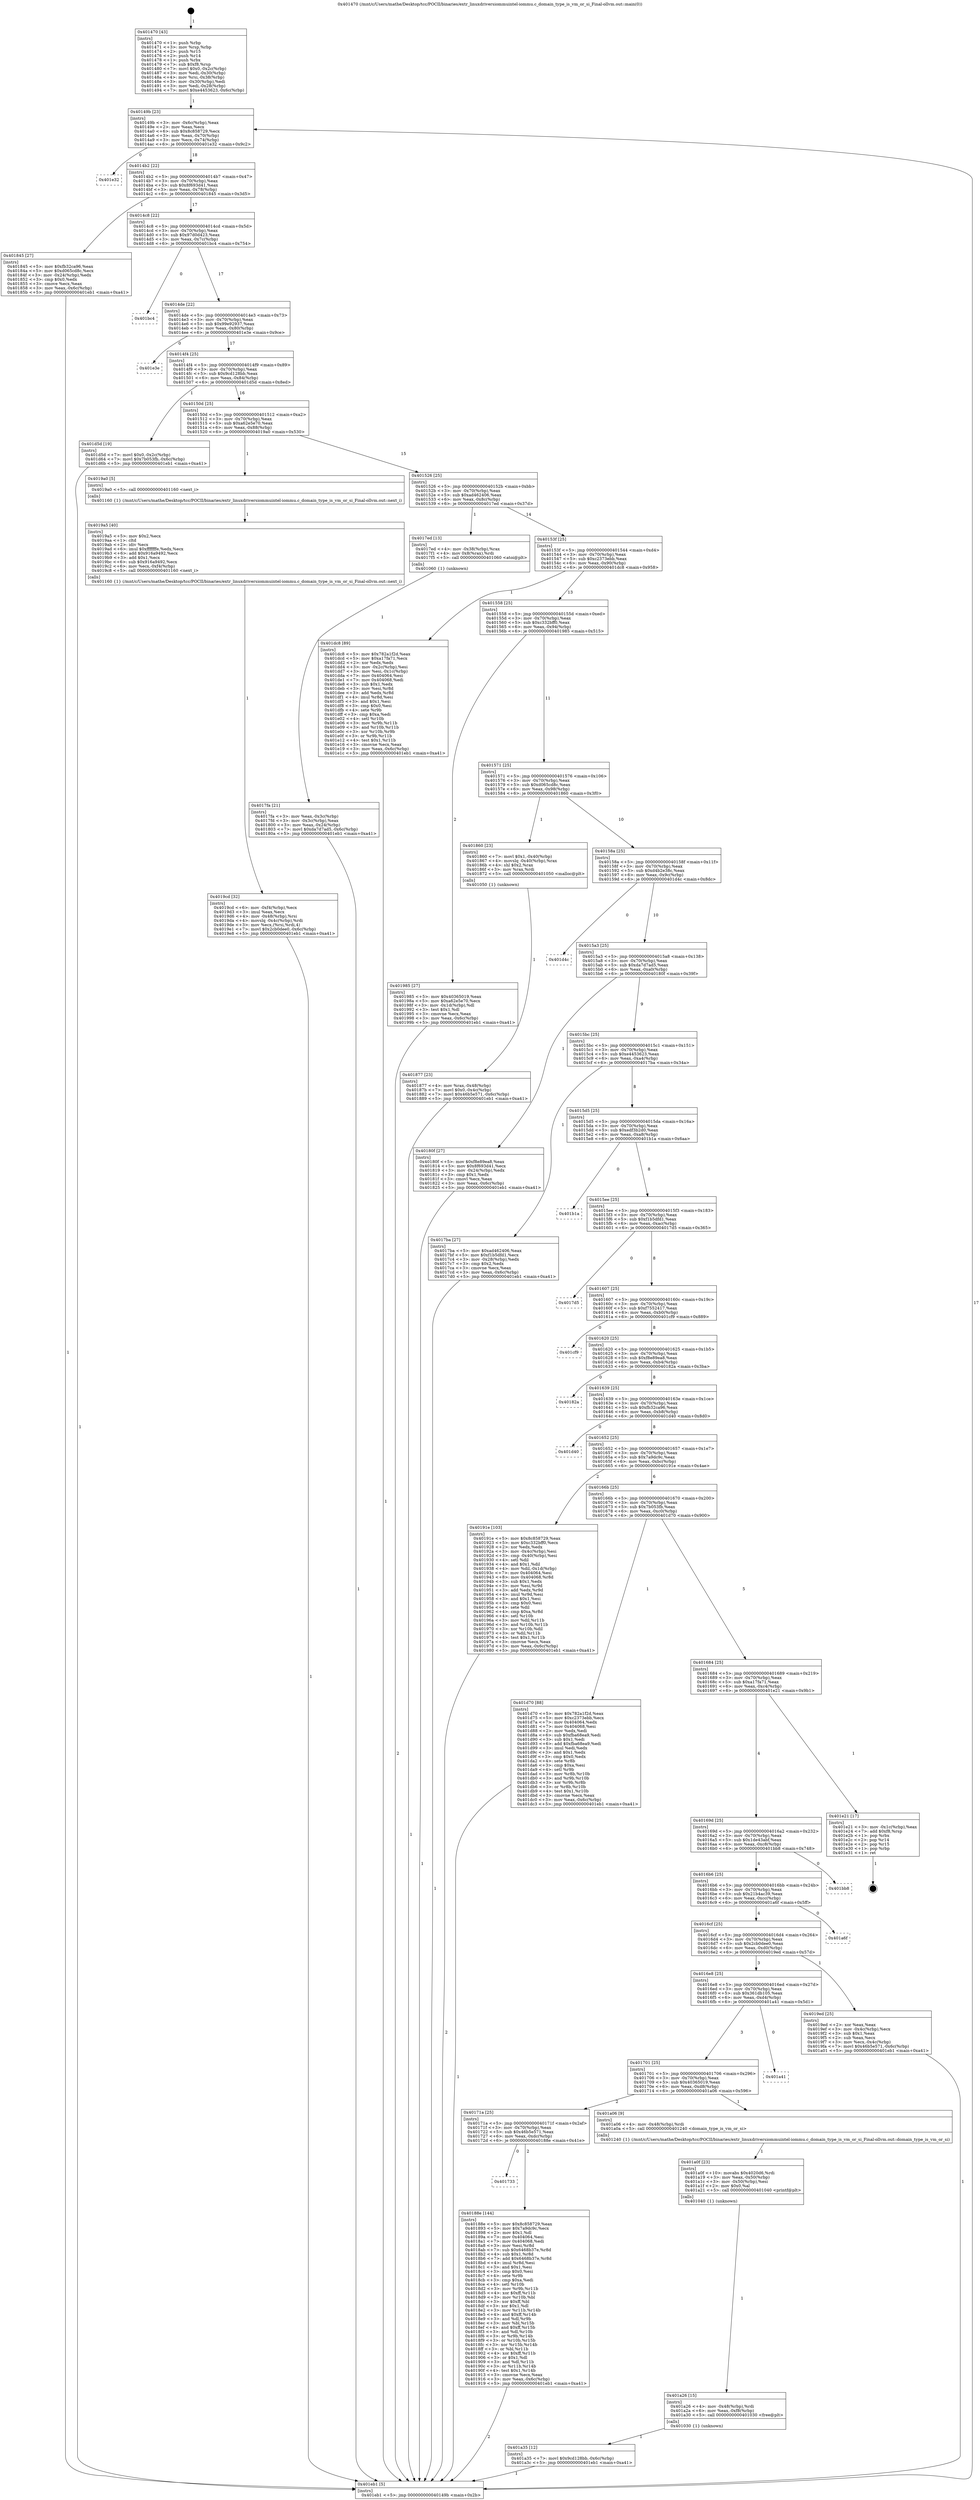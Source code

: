 digraph "0x401470" {
  label = "0x401470 (/mnt/c/Users/mathe/Desktop/tcc/POCII/binaries/extr_linuxdriversiommuintel-iommu.c_domain_type_is_vm_or_si_Final-ollvm.out::main(0))"
  labelloc = "t"
  node[shape=record]

  Entry [label="",width=0.3,height=0.3,shape=circle,fillcolor=black,style=filled]
  "0x40149b" [label="{
     0x40149b [23]\l
     | [instrs]\l
     &nbsp;&nbsp;0x40149b \<+3\>: mov -0x6c(%rbp),%eax\l
     &nbsp;&nbsp;0x40149e \<+2\>: mov %eax,%ecx\l
     &nbsp;&nbsp;0x4014a0 \<+6\>: sub $0x8c858729,%ecx\l
     &nbsp;&nbsp;0x4014a6 \<+3\>: mov %eax,-0x70(%rbp)\l
     &nbsp;&nbsp;0x4014a9 \<+3\>: mov %ecx,-0x74(%rbp)\l
     &nbsp;&nbsp;0x4014ac \<+6\>: je 0000000000401e32 \<main+0x9c2\>\l
  }"]
  "0x401e32" [label="{
     0x401e32\l
  }", style=dashed]
  "0x4014b2" [label="{
     0x4014b2 [22]\l
     | [instrs]\l
     &nbsp;&nbsp;0x4014b2 \<+5\>: jmp 00000000004014b7 \<main+0x47\>\l
     &nbsp;&nbsp;0x4014b7 \<+3\>: mov -0x70(%rbp),%eax\l
     &nbsp;&nbsp;0x4014ba \<+5\>: sub $0x8f693d41,%eax\l
     &nbsp;&nbsp;0x4014bf \<+3\>: mov %eax,-0x78(%rbp)\l
     &nbsp;&nbsp;0x4014c2 \<+6\>: je 0000000000401845 \<main+0x3d5\>\l
  }"]
  Exit [label="",width=0.3,height=0.3,shape=circle,fillcolor=black,style=filled,peripheries=2]
  "0x401845" [label="{
     0x401845 [27]\l
     | [instrs]\l
     &nbsp;&nbsp;0x401845 \<+5\>: mov $0xfb32ca96,%eax\l
     &nbsp;&nbsp;0x40184a \<+5\>: mov $0xd065cd8c,%ecx\l
     &nbsp;&nbsp;0x40184f \<+3\>: mov -0x24(%rbp),%edx\l
     &nbsp;&nbsp;0x401852 \<+3\>: cmp $0x0,%edx\l
     &nbsp;&nbsp;0x401855 \<+3\>: cmove %ecx,%eax\l
     &nbsp;&nbsp;0x401858 \<+3\>: mov %eax,-0x6c(%rbp)\l
     &nbsp;&nbsp;0x40185b \<+5\>: jmp 0000000000401eb1 \<main+0xa41\>\l
  }"]
  "0x4014c8" [label="{
     0x4014c8 [22]\l
     | [instrs]\l
     &nbsp;&nbsp;0x4014c8 \<+5\>: jmp 00000000004014cd \<main+0x5d\>\l
     &nbsp;&nbsp;0x4014cd \<+3\>: mov -0x70(%rbp),%eax\l
     &nbsp;&nbsp;0x4014d0 \<+5\>: sub $0x97d0d423,%eax\l
     &nbsp;&nbsp;0x4014d5 \<+3\>: mov %eax,-0x7c(%rbp)\l
     &nbsp;&nbsp;0x4014d8 \<+6\>: je 0000000000401bc4 \<main+0x754\>\l
  }"]
  "0x401a35" [label="{
     0x401a35 [12]\l
     | [instrs]\l
     &nbsp;&nbsp;0x401a35 \<+7\>: movl $0x9cd128bb,-0x6c(%rbp)\l
     &nbsp;&nbsp;0x401a3c \<+5\>: jmp 0000000000401eb1 \<main+0xa41\>\l
  }"]
  "0x401bc4" [label="{
     0x401bc4\l
  }", style=dashed]
  "0x4014de" [label="{
     0x4014de [22]\l
     | [instrs]\l
     &nbsp;&nbsp;0x4014de \<+5\>: jmp 00000000004014e3 \<main+0x73\>\l
     &nbsp;&nbsp;0x4014e3 \<+3\>: mov -0x70(%rbp),%eax\l
     &nbsp;&nbsp;0x4014e6 \<+5\>: sub $0x99e92937,%eax\l
     &nbsp;&nbsp;0x4014eb \<+3\>: mov %eax,-0x80(%rbp)\l
     &nbsp;&nbsp;0x4014ee \<+6\>: je 0000000000401e3e \<main+0x9ce\>\l
  }"]
  "0x401a26" [label="{
     0x401a26 [15]\l
     | [instrs]\l
     &nbsp;&nbsp;0x401a26 \<+4\>: mov -0x48(%rbp),%rdi\l
     &nbsp;&nbsp;0x401a2a \<+6\>: mov %eax,-0xf8(%rbp)\l
     &nbsp;&nbsp;0x401a30 \<+5\>: call 0000000000401030 \<free@plt\>\l
     | [calls]\l
     &nbsp;&nbsp;0x401030 \{1\} (unknown)\l
  }"]
  "0x401e3e" [label="{
     0x401e3e\l
  }", style=dashed]
  "0x4014f4" [label="{
     0x4014f4 [25]\l
     | [instrs]\l
     &nbsp;&nbsp;0x4014f4 \<+5\>: jmp 00000000004014f9 \<main+0x89\>\l
     &nbsp;&nbsp;0x4014f9 \<+3\>: mov -0x70(%rbp),%eax\l
     &nbsp;&nbsp;0x4014fc \<+5\>: sub $0x9cd128bb,%eax\l
     &nbsp;&nbsp;0x401501 \<+6\>: mov %eax,-0x84(%rbp)\l
     &nbsp;&nbsp;0x401507 \<+6\>: je 0000000000401d5d \<main+0x8ed\>\l
  }"]
  "0x401a0f" [label="{
     0x401a0f [23]\l
     | [instrs]\l
     &nbsp;&nbsp;0x401a0f \<+10\>: movabs $0x4020d6,%rdi\l
     &nbsp;&nbsp;0x401a19 \<+3\>: mov %eax,-0x50(%rbp)\l
     &nbsp;&nbsp;0x401a1c \<+3\>: mov -0x50(%rbp),%esi\l
     &nbsp;&nbsp;0x401a1f \<+2\>: mov $0x0,%al\l
     &nbsp;&nbsp;0x401a21 \<+5\>: call 0000000000401040 \<printf@plt\>\l
     | [calls]\l
     &nbsp;&nbsp;0x401040 \{1\} (unknown)\l
  }"]
  "0x401d5d" [label="{
     0x401d5d [19]\l
     | [instrs]\l
     &nbsp;&nbsp;0x401d5d \<+7\>: movl $0x0,-0x2c(%rbp)\l
     &nbsp;&nbsp;0x401d64 \<+7\>: movl $0x7b053fb,-0x6c(%rbp)\l
     &nbsp;&nbsp;0x401d6b \<+5\>: jmp 0000000000401eb1 \<main+0xa41\>\l
  }"]
  "0x40150d" [label="{
     0x40150d [25]\l
     | [instrs]\l
     &nbsp;&nbsp;0x40150d \<+5\>: jmp 0000000000401512 \<main+0xa2\>\l
     &nbsp;&nbsp;0x401512 \<+3\>: mov -0x70(%rbp),%eax\l
     &nbsp;&nbsp;0x401515 \<+5\>: sub $0xa62e5e70,%eax\l
     &nbsp;&nbsp;0x40151a \<+6\>: mov %eax,-0x88(%rbp)\l
     &nbsp;&nbsp;0x401520 \<+6\>: je 00000000004019a0 \<main+0x530\>\l
  }"]
  "0x4019cd" [label="{
     0x4019cd [32]\l
     | [instrs]\l
     &nbsp;&nbsp;0x4019cd \<+6\>: mov -0xf4(%rbp),%ecx\l
     &nbsp;&nbsp;0x4019d3 \<+3\>: imul %eax,%ecx\l
     &nbsp;&nbsp;0x4019d6 \<+4\>: mov -0x48(%rbp),%rsi\l
     &nbsp;&nbsp;0x4019da \<+4\>: movslq -0x4c(%rbp),%rdi\l
     &nbsp;&nbsp;0x4019de \<+3\>: mov %ecx,(%rsi,%rdi,4)\l
     &nbsp;&nbsp;0x4019e1 \<+7\>: movl $0x2cb0dee0,-0x6c(%rbp)\l
     &nbsp;&nbsp;0x4019e8 \<+5\>: jmp 0000000000401eb1 \<main+0xa41\>\l
  }"]
  "0x4019a0" [label="{
     0x4019a0 [5]\l
     | [instrs]\l
     &nbsp;&nbsp;0x4019a0 \<+5\>: call 0000000000401160 \<next_i\>\l
     | [calls]\l
     &nbsp;&nbsp;0x401160 \{1\} (/mnt/c/Users/mathe/Desktop/tcc/POCII/binaries/extr_linuxdriversiommuintel-iommu.c_domain_type_is_vm_or_si_Final-ollvm.out::next_i)\l
  }"]
  "0x401526" [label="{
     0x401526 [25]\l
     | [instrs]\l
     &nbsp;&nbsp;0x401526 \<+5\>: jmp 000000000040152b \<main+0xbb\>\l
     &nbsp;&nbsp;0x40152b \<+3\>: mov -0x70(%rbp),%eax\l
     &nbsp;&nbsp;0x40152e \<+5\>: sub $0xad462406,%eax\l
     &nbsp;&nbsp;0x401533 \<+6\>: mov %eax,-0x8c(%rbp)\l
     &nbsp;&nbsp;0x401539 \<+6\>: je 00000000004017ed \<main+0x37d\>\l
  }"]
  "0x4019a5" [label="{
     0x4019a5 [40]\l
     | [instrs]\l
     &nbsp;&nbsp;0x4019a5 \<+5\>: mov $0x2,%ecx\l
     &nbsp;&nbsp;0x4019aa \<+1\>: cltd\l
     &nbsp;&nbsp;0x4019ab \<+2\>: idiv %ecx\l
     &nbsp;&nbsp;0x4019ad \<+6\>: imul $0xfffffffe,%edx,%ecx\l
     &nbsp;&nbsp;0x4019b3 \<+6\>: add $0x916a9492,%ecx\l
     &nbsp;&nbsp;0x4019b9 \<+3\>: add $0x1,%ecx\l
     &nbsp;&nbsp;0x4019bc \<+6\>: sub $0x916a9492,%ecx\l
     &nbsp;&nbsp;0x4019c2 \<+6\>: mov %ecx,-0xf4(%rbp)\l
     &nbsp;&nbsp;0x4019c8 \<+5\>: call 0000000000401160 \<next_i\>\l
     | [calls]\l
     &nbsp;&nbsp;0x401160 \{1\} (/mnt/c/Users/mathe/Desktop/tcc/POCII/binaries/extr_linuxdriversiommuintel-iommu.c_domain_type_is_vm_or_si_Final-ollvm.out::next_i)\l
  }"]
  "0x4017ed" [label="{
     0x4017ed [13]\l
     | [instrs]\l
     &nbsp;&nbsp;0x4017ed \<+4\>: mov -0x38(%rbp),%rax\l
     &nbsp;&nbsp;0x4017f1 \<+4\>: mov 0x8(%rax),%rdi\l
     &nbsp;&nbsp;0x4017f5 \<+5\>: call 0000000000401060 \<atoi@plt\>\l
     | [calls]\l
     &nbsp;&nbsp;0x401060 \{1\} (unknown)\l
  }"]
  "0x40153f" [label="{
     0x40153f [25]\l
     | [instrs]\l
     &nbsp;&nbsp;0x40153f \<+5\>: jmp 0000000000401544 \<main+0xd4\>\l
     &nbsp;&nbsp;0x401544 \<+3\>: mov -0x70(%rbp),%eax\l
     &nbsp;&nbsp;0x401547 \<+5\>: sub $0xc2373ebb,%eax\l
     &nbsp;&nbsp;0x40154c \<+6\>: mov %eax,-0x90(%rbp)\l
     &nbsp;&nbsp;0x401552 \<+6\>: je 0000000000401dc8 \<main+0x958\>\l
  }"]
  "0x401733" [label="{
     0x401733\l
  }", style=dashed]
  "0x401dc8" [label="{
     0x401dc8 [89]\l
     | [instrs]\l
     &nbsp;&nbsp;0x401dc8 \<+5\>: mov $0x782a1f2d,%eax\l
     &nbsp;&nbsp;0x401dcd \<+5\>: mov $0xa17fa71,%ecx\l
     &nbsp;&nbsp;0x401dd2 \<+2\>: xor %edx,%edx\l
     &nbsp;&nbsp;0x401dd4 \<+3\>: mov -0x2c(%rbp),%esi\l
     &nbsp;&nbsp;0x401dd7 \<+3\>: mov %esi,-0x1c(%rbp)\l
     &nbsp;&nbsp;0x401dda \<+7\>: mov 0x404064,%esi\l
     &nbsp;&nbsp;0x401de1 \<+7\>: mov 0x404068,%edi\l
     &nbsp;&nbsp;0x401de8 \<+3\>: sub $0x1,%edx\l
     &nbsp;&nbsp;0x401deb \<+3\>: mov %esi,%r8d\l
     &nbsp;&nbsp;0x401dee \<+3\>: add %edx,%r8d\l
     &nbsp;&nbsp;0x401df1 \<+4\>: imul %r8d,%esi\l
     &nbsp;&nbsp;0x401df5 \<+3\>: and $0x1,%esi\l
     &nbsp;&nbsp;0x401df8 \<+3\>: cmp $0x0,%esi\l
     &nbsp;&nbsp;0x401dfb \<+4\>: sete %r9b\l
     &nbsp;&nbsp;0x401dff \<+3\>: cmp $0xa,%edi\l
     &nbsp;&nbsp;0x401e02 \<+4\>: setl %r10b\l
     &nbsp;&nbsp;0x401e06 \<+3\>: mov %r9b,%r11b\l
     &nbsp;&nbsp;0x401e09 \<+3\>: and %r10b,%r11b\l
     &nbsp;&nbsp;0x401e0c \<+3\>: xor %r10b,%r9b\l
     &nbsp;&nbsp;0x401e0f \<+3\>: or %r9b,%r11b\l
     &nbsp;&nbsp;0x401e12 \<+4\>: test $0x1,%r11b\l
     &nbsp;&nbsp;0x401e16 \<+3\>: cmovne %ecx,%eax\l
     &nbsp;&nbsp;0x401e19 \<+3\>: mov %eax,-0x6c(%rbp)\l
     &nbsp;&nbsp;0x401e1c \<+5\>: jmp 0000000000401eb1 \<main+0xa41\>\l
  }"]
  "0x401558" [label="{
     0x401558 [25]\l
     | [instrs]\l
     &nbsp;&nbsp;0x401558 \<+5\>: jmp 000000000040155d \<main+0xed\>\l
     &nbsp;&nbsp;0x40155d \<+3\>: mov -0x70(%rbp),%eax\l
     &nbsp;&nbsp;0x401560 \<+5\>: sub $0xc332bff0,%eax\l
     &nbsp;&nbsp;0x401565 \<+6\>: mov %eax,-0x94(%rbp)\l
     &nbsp;&nbsp;0x40156b \<+6\>: je 0000000000401985 \<main+0x515\>\l
  }"]
  "0x40188e" [label="{
     0x40188e [144]\l
     | [instrs]\l
     &nbsp;&nbsp;0x40188e \<+5\>: mov $0x8c858729,%eax\l
     &nbsp;&nbsp;0x401893 \<+5\>: mov $0x7a9dc9c,%ecx\l
     &nbsp;&nbsp;0x401898 \<+2\>: mov $0x1,%dl\l
     &nbsp;&nbsp;0x40189a \<+7\>: mov 0x404064,%esi\l
     &nbsp;&nbsp;0x4018a1 \<+7\>: mov 0x404068,%edi\l
     &nbsp;&nbsp;0x4018a8 \<+3\>: mov %esi,%r8d\l
     &nbsp;&nbsp;0x4018ab \<+7\>: sub $0x6468b37e,%r8d\l
     &nbsp;&nbsp;0x4018b2 \<+4\>: sub $0x1,%r8d\l
     &nbsp;&nbsp;0x4018b6 \<+7\>: add $0x6468b37e,%r8d\l
     &nbsp;&nbsp;0x4018bd \<+4\>: imul %r8d,%esi\l
     &nbsp;&nbsp;0x4018c1 \<+3\>: and $0x1,%esi\l
     &nbsp;&nbsp;0x4018c4 \<+3\>: cmp $0x0,%esi\l
     &nbsp;&nbsp;0x4018c7 \<+4\>: sete %r9b\l
     &nbsp;&nbsp;0x4018cb \<+3\>: cmp $0xa,%edi\l
     &nbsp;&nbsp;0x4018ce \<+4\>: setl %r10b\l
     &nbsp;&nbsp;0x4018d2 \<+3\>: mov %r9b,%r11b\l
     &nbsp;&nbsp;0x4018d5 \<+4\>: xor $0xff,%r11b\l
     &nbsp;&nbsp;0x4018d9 \<+3\>: mov %r10b,%bl\l
     &nbsp;&nbsp;0x4018dc \<+3\>: xor $0xff,%bl\l
     &nbsp;&nbsp;0x4018df \<+3\>: xor $0x1,%dl\l
     &nbsp;&nbsp;0x4018e2 \<+3\>: mov %r11b,%r14b\l
     &nbsp;&nbsp;0x4018e5 \<+4\>: and $0xff,%r14b\l
     &nbsp;&nbsp;0x4018e9 \<+3\>: and %dl,%r9b\l
     &nbsp;&nbsp;0x4018ec \<+3\>: mov %bl,%r15b\l
     &nbsp;&nbsp;0x4018ef \<+4\>: and $0xff,%r15b\l
     &nbsp;&nbsp;0x4018f3 \<+3\>: and %dl,%r10b\l
     &nbsp;&nbsp;0x4018f6 \<+3\>: or %r9b,%r14b\l
     &nbsp;&nbsp;0x4018f9 \<+3\>: or %r10b,%r15b\l
     &nbsp;&nbsp;0x4018fc \<+3\>: xor %r15b,%r14b\l
     &nbsp;&nbsp;0x4018ff \<+3\>: or %bl,%r11b\l
     &nbsp;&nbsp;0x401902 \<+4\>: xor $0xff,%r11b\l
     &nbsp;&nbsp;0x401906 \<+3\>: or $0x1,%dl\l
     &nbsp;&nbsp;0x401909 \<+3\>: and %dl,%r11b\l
     &nbsp;&nbsp;0x40190c \<+3\>: or %r11b,%r14b\l
     &nbsp;&nbsp;0x40190f \<+4\>: test $0x1,%r14b\l
     &nbsp;&nbsp;0x401913 \<+3\>: cmovne %ecx,%eax\l
     &nbsp;&nbsp;0x401916 \<+3\>: mov %eax,-0x6c(%rbp)\l
     &nbsp;&nbsp;0x401919 \<+5\>: jmp 0000000000401eb1 \<main+0xa41\>\l
  }"]
  "0x401985" [label="{
     0x401985 [27]\l
     | [instrs]\l
     &nbsp;&nbsp;0x401985 \<+5\>: mov $0x40365019,%eax\l
     &nbsp;&nbsp;0x40198a \<+5\>: mov $0xa62e5e70,%ecx\l
     &nbsp;&nbsp;0x40198f \<+3\>: mov -0x1d(%rbp),%dl\l
     &nbsp;&nbsp;0x401992 \<+3\>: test $0x1,%dl\l
     &nbsp;&nbsp;0x401995 \<+3\>: cmovne %ecx,%eax\l
     &nbsp;&nbsp;0x401998 \<+3\>: mov %eax,-0x6c(%rbp)\l
     &nbsp;&nbsp;0x40199b \<+5\>: jmp 0000000000401eb1 \<main+0xa41\>\l
  }"]
  "0x401571" [label="{
     0x401571 [25]\l
     | [instrs]\l
     &nbsp;&nbsp;0x401571 \<+5\>: jmp 0000000000401576 \<main+0x106\>\l
     &nbsp;&nbsp;0x401576 \<+3\>: mov -0x70(%rbp),%eax\l
     &nbsp;&nbsp;0x401579 \<+5\>: sub $0xd065cd8c,%eax\l
     &nbsp;&nbsp;0x40157e \<+6\>: mov %eax,-0x98(%rbp)\l
     &nbsp;&nbsp;0x401584 \<+6\>: je 0000000000401860 \<main+0x3f0\>\l
  }"]
  "0x40171a" [label="{
     0x40171a [25]\l
     | [instrs]\l
     &nbsp;&nbsp;0x40171a \<+5\>: jmp 000000000040171f \<main+0x2af\>\l
     &nbsp;&nbsp;0x40171f \<+3\>: mov -0x70(%rbp),%eax\l
     &nbsp;&nbsp;0x401722 \<+5\>: sub $0x46b5e571,%eax\l
     &nbsp;&nbsp;0x401727 \<+6\>: mov %eax,-0xdc(%rbp)\l
     &nbsp;&nbsp;0x40172d \<+6\>: je 000000000040188e \<main+0x41e\>\l
  }"]
  "0x401860" [label="{
     0x401860 [23]\l
     | [instrs]\l
     &nbsp;&nbsp;0x401860 \<+7\>: movl $0x1,-0x40(%rbp)\l
     &nbsp;&nbsp;0x401867 \<+4\>: movslq -0x40(%rbp),%rax\l
     &nbsp;&nbsp;0x40186b \<+4\>: shl $0x2,%rax\l
     &nbsp;&nbsp;0x40186f \<+3\>: mov %rax,%rdi\l
     &nbsp;&nbsp;0x401872 \<+5\>: call 0000000000401050 \<malloc@plt\>\l
     | [calls]\l
     &nbsp;&nbsp;0x401050 \{1\} (unknown)\l
  }"]
  "0x40158a" [label="{
     0x40158a [25]\l
     | [instrs]\l
     &nbsp;&nbsp;0x40158a \<+5\>: jmp 000000000040158f \<main+0x11f\>\l
     &nbsp;&nbsp;0x40158f \<+3\>: mov -0x70(%rbp),%eax\l
     &nbsp;&nbsp;0x401592 \<+5\>: sub $0xd4b2e38c,%eax\l
     &nbsp;&nbsp;0x401597 \<+6\>: mov %eax,-0x9c(%rbp)\l
     &nbsp;&nbsp;0x40159d \<+6\>: je 0000000000401d4c \<main+0x8dc\>\l
  }"]
  "0x401a06" [label="{
     0x401a06 [9]\l
     | [instrs]\l
     &nbsp;&nbsp;0x401a06 \<+4\>: mov -0x48(%rbp),%rdi\l
     &nbsp;&nbsp;0x401a0a \<+5\>: call 0000000000401240 \<domain_type_is_vm_or_si\>\l
     | [calls]\l
     &nbsp;&nbsp;0x401240 \{1\} (/mnt/c/Users/mathe/Desktop/tcc/POCII/binaries/extr_linuxdriversiommuintel-iommu.c_domain_type_is_vm_or_si_Final-ollvm.out::domain_type_is_vm_or_si)\l
  }"]
  "0x401d4c" [label="{
     0x401d4c\l
  }", style=dashed]
  "0x4015a3" [label="{
     0x4015a3 [25]\l
     | [instrs]\l
     &nbsp;&nbsp;0x4015a3 \<+5\>: jmp 00000000004015a8 \<main+0x138\>\l
     &nbsp;&nbsp;0x4015a8 \<+3\>: mov -0x70(%rbp),%eax\l
     &nbsp;&nbsp;0x4015ab \<+5\>: sub $0xda7d7ad5,%eax\l
     &nbsp;&nbsp;0x4015b0 \<+6\>: mov %eax,-0xa0(%rbp)\l
     &nbsp;&nbsp;0x4015b6 \<+6\>: je 000000000040180f \<main+0x39f\>\l
  }"]
  "0x401701" [label="{
     0x401701 [25]\l
     | [instrs]\l
     &nbsp;&nbsp;0x401701 \<+5\>: jmp 0000000000401706 \<main+0x296\>\l
     &nbsp;&nbsp;0x401706 \<+3\>: mov -0x70(%rbp),%eax\l
     &nbsp;&nbsp;0x401709 \<+5\>: sub $0x40365019,%eax\l
     &nbsp;&nbsp;0x40170e \<+6\>: mov %eax,-0xd8(%rbp)\l
     &nbsp;&nbsp;0x401714 \<+6\>: je 0000000000401a06 \<main+0x596\>\l
  }"]
  "0x40180f" [label="{
     0x40180f [27]\l
     | [instrs]\l
     &nbsp;&nbsp;0x40180f \<+5\>: mov $0xf8e89ea8,%eax\l
     &nbsp;&nbsp;0x401814 \<+5\>: mov $0x8f693d41,%ecx\l
     &nbsp;&nbsp;0x401819 \<+3\>: mov -0x24(%rbp),%edx\l
     &nbsp;&nbsp;0x40181c \<+3\>: cmp $0x1,%edx\l
     &nbsp;&nbsp;0x40181f \<+3\>: cmovl %ecx,%eax\l
     &nbsp;&nbsp;0x401822 \<+3\>: mov %eax,-0x6c(%rbp)\l
     &nbsp;&nbsp;0x401825 \<+5\>: jmp 0000000000401eb1 \<main+0xa41\>\l
  }"]
  "0x4015bc" [label="{
     0x4015bc [25]\l
     | [instrs]\l
     &nbsp;&nbsp;0x4015bc \<+5\>: jmp 00000000004015c1 \<main+0x151\>\l
     &nbsp;&nbsp;0x4015c1 \<+3\>: mov -0x70(%rbp),%eax\l
     &nbsp;&nbsp;0x4015c4 \<+5\>: sub $0xe4453623,%eax\l
     &nbsp;&nbsp;0x4015c9 \<+6\>: mov %eax,-0xa4(%rbp)\l
     &nbsp;&nbsp;0x4015cf \<+6\>: je 00000000004017ba \<main+0x34a\>\l
  }"]
  "0x401a41" [label="{
     0x401a41\l
  }", style=dashed]
  "0x4017ba" [label="{
     0x4017ba [27]\l
     | [instrs]\l
     &nbsp;&nbsp;0x4017ba \<+5\>: mov $0xad462406,%eax\l
     &nbsp;&nbsp;0x4017bf \<+5\>: mov $0xf1b5dfd1,%ecx\l
     &nbsp;&nbsp;0x4017c4 \<+3\>: mov -0x28(%rbp),%edx\l
     &nbsp;&nbsp;0x4017c7 \<+3\>: cmp $0x2,%edx\l
     &nbsp;&nbsp;0x4017ca \<+3\>: cmovne %ecx,%eax\l
     &nbsp;&nbsp;0x4017cd \<+3\>: mov %eax,-0x6c(%rbp)\l
     &nbsp;&nbsp;0x4017d0 \<+5\>: jmp 0000000000401eb1 \<main+0xa41\>\l
  }"]
  "0x4015d5" [label="{
     0x4015d5 [25]\l
     | [instrs]\l
     &nbsp;&nbsp;0x4015d5 \<+5\>: jmp 00000000004015da \<main+0x16a\>\l
     &nbsp;&nbsp;0x4015da \<+3\>: mov -0x70(%rbp),%eax\l
     &nbsp;&nbsp;0x4015dd \<+5\>: sub $0xedf3b2d0,%eax\l
     &nbsp;&nbsp;0x4015e2 \<+6\>: mov %eax,-0xa8(%rbp)\l
     &nbsp;&nbsp;0x4015e8 \<+6\>: je 0000000000401b1a \<main+0x6aa\>\l
  }"]
  "0x401eb1" [label="{
     0x401eb1 [5]\l
     | [instrs]\l
     &nbsp;&nbsp;0x401eb1 \<+5\>: jmp 000000000040149b \<main+0x2b\>\l
  }"]
  "0x401470" [label="{
     0x401470 [43]\l
     | [instrs]\l
     &nbsp;&nbsp;0x401470 \<+1\>: push %rbp\l
     &nbsp;&nbsp;0x401471 \<+3\>: mov %rsp,%rbp\l
     &nbsp;&nbsp;0x401474 \<+2\>: push %r15\l
     &nbsp;&nbsp;0x401476 \<+2\>: push %r14\l
     &nbsp;&nbsp;0x401478 \<+1\>: push %rbx\l
     &nbsp;&nbsp;0x401479 \<+7\>: sub $0xf8,%rsp\l
     &nbsp;&nbsp;0x401480 \<+7\>: movl $0x0,-0x2c(%rbp)\l
     &nbsp;&nbsp;0x401487 \<+3\>: mov %edi,-0x30(%rbp)\l
     &nbsp;&nbsp;0x40148a \<+4\>: mov %rsi,-0x38(%rbp)\l
     &nbsp;&nbsp;0x40148e \<+3\>: mov -0x30(%rbp),%edi\l
     &nbsp;&nbsp;0x401491 \<+3\>: mov %edi,-0x28(%rbp)\l
     &nbsp;&nbsp;0x401494 \<+7\>: movl $0xe4453623,-0x6c(%rbp)\l
  }"]
  "0x4017fa" [label="{
     0x4017fa [21]\l
     | [instrs]\l
     &nbsp;&nbsp;0x4017fa \<+3\>: mov %eax,-0x3c(%rbp)\l
     &nbsp;&nbsp;0x4017fd \<+3\>: mov -0x3c(%rbp),%eax\l
     &nbsp;&nbsp;0x401800 \<+3\>: mov %eax,-0x24(%rbp)\l
     &nbsp;&nbsp;0x401803 \<+7\>: movl $0xda7d7ad5,-0x6c(%rbp)\l
     &nbsp;&nbsp;0x40180a \<+5\>: jmp 0000000000401eb1 \<main+0xa41\>\l
  }"]
  "0x401877" [label="{
     0x401877 [23]\l
     | [instrs]\l
     &nbsp;&nbsp;0x401877 \<+4\>: mov %rax,-0x48(%rbp)\l
     &nbsp;&nbsp;0x40187b \<+7\>: movl $0x0,-0x4c(%rbp)\l
     &nbsp;&nbsp;0x401882 \<+7\>: movl $0x46b5e571,-0x6c(%rbp)\l
     &nbsp;&nbsp;0x401889 \<+5\>: jmp 0000000000401eb1 \<main+0xa41\>\l
  }"]
  "0x4016e8" [label="{
     0x4016e8 [25]\l
     | [instrs]\l
     &nbsp;&nbsp;0x4016e8 \<+5\>: jmp 00000000004016ed \<main+0x27d\>\l
     &nbsp;&nbsp;0x4016ed \<+3\>: mov -0x70(%rbp),%eax\l
     &nbsp;&nbsp;0x4016f0 \<+5\>: sub $0x361db105,%eax\l
     &nbsp;&nbsp;0x4016f5 \<+6\>: mov %eax,-0xd4(%rbp)\l
     &nbsp;&nbsp;0x4016fb \<+6\>: je 0000000000401a41 \<main+0x5d1\>\l
  }"]
  "0x401b1a" [label="{
     0x401b1a\l
  }", style=dashed]
  "0x4015ee" [label="{
     0x4015ee [25]\l
     | [instrs]\l
     &nbsp;&nbsp;0x4015ee \<+5\>: jmp 00000000004015f3 \<main+0x183\>\l
     &nbsp;&nbsp;0x4015f3 \<+3\>: mov -0x70(%rbp),%eax\l
     &nbsp;&nbsp;0x4015f6 \<+5\>: sub $0xf1b5dfd1,%eax\l
     &nbsp;&nbsp;0x4015fb \<+6\>: mov %eax,-0xac(%rbp)\l
     &nbsp;&nbsp;0x401601 \<+6\>: je 00000000004017d5 \<main+0x365\>\l
  }"]
  "0x4019ed" [label="{
     0x4019ed [25]\l
     | [instrs]\l
     &nbsp;&nbsp;0x4019ed \<+2\>: xor %eax,%eax\l
     &nbsp;&nbsp;0x4019ef \<+3\>: mov -0x4c(%rbp),%ecx\l
     &nbsp;&nbsp;0x4019f2 \<+3\>: sub $0x1,%eax\l
     &nbsp;&nbsp;0x4019f5 \<+2\>: sub %eax,%ecx\l
     &nbsp;&nbsp;0x4019f7 \<+3\>: mov %ecx,-0x4c(%rbp)\l
     &nbsp;&nbsp;0x4019fa \<+7\>: movl $0x46b5e571,-0x6c(%rbp)\l
     &nbsp;&nbsp;0x401a01 \<+5\>: jmp 0000000000401eb1 \<main+0xa41\>\l
  }"]
  "0x4017d5" [label="{
     0x4017d5\l
  }", style=dashed]
  "0x401607" [label="{
     0x401607 [25]\l
     | [instrs]\l
     &nbsp;&nbsp;0x401607 \<+5\>: jmp 000000000040160c \<main+0x19c\>\l
     &nbsp;&nbsp;0x40160c \<+3\>: mov -0x70(%rbp),%eax\l
     &nbsp;&nbsp;0x40160f \<+5\>: sub $0xf7552417,%eax\l
     &nbsp;&nbsp;0x401614 \<+6\>: mov %eax,-0xb0(%rbp)\l
     &nbsp;&nbsp;0x40161a \<+6\>: je 0000000000401cf9 \<main+0x889\>\l
  }"]
  "0x4016cf" [label="{
     0x4016cf [25]\l
     | [instrs]\l
     &nbsp;&nbsp;0x4016cf \<+5\>: jmp 00000000004016d4 \<main+0x264\>\l
     &nbsp;&nbsp;0x4016d4 \<+3\>: mov -0x70(%rbp),%eax\l
     &nbsp;&nbsp;0x4016d7 \<+5\>: sub $0x2cb0dee0,%eax\l
     &nbsp;&nbsp;0x4016dc \<+6\>: mov %eax,-0xd0(%rbp)\l
     &nbsp;&nbsp;0x4016e2 \<+6\>: je 00000000004019ed \<main+0x57d\>\l
  }"]
  "0x401cf9" [label="{
     0x401cf9\l
  }", style=dashed]
  "0x401620" [label="{
     0x401620 [25]\l
     | [instrs]\l
     &nbsp;&nbsp;0x401620 \<+5\>: jmp 0000000000401625 \<main+0x1b5\>\l
     &nbsp;&nbsp;0x401625 \<+3\>: mov -0x70(%rbp),%eax\l
     &nbsp;&nbsp;0x401628 \<+5\>: sub $0xf8e89ea8,%eax\l
     &nbsp;&nbsp;0x40162d \<+6\>: mov %eax,-0xb4(%rbp)\l
     &nbsp;&nbsp;0x401633 \<+6\>: je 000000000040182a \<main+0x3ba\>\l
  }"]
  "0x401a6f" [label="{
     0x401a6f\l
  }", style=dashed]
  "0x40182a" [label="{
     0x40182a\l
  }", style=dashed]
  "0x401639" [label="{
     0x401639 [25]\l
     | [instrs]\l
     &nbsp;&nbsp;0x401639 \<+5\>: jmp 000000000040163e \<main+0x1ce\>\l
     &nbsp;&nbsp;0x40163e \<+3\>: mov -0x70(%rbp),%eax\l
     &nbsp;&nbsp;0x401641 \<+5\>: sub $0xfb32ca96,%eax\l
     &nbsp;&nbsp;0x401646 \<+6\>: mov %eax,-0xb8(%rbp)\l
     &nbsp;&nbsp;0x40164c \<+6\>: je 0000000000401d40 \<main+0x8d0\>\l
  }"]
  "0x4016b6" [label="{
     0x4016b6 [25]\l
     | [instrs]\l
     &nbsp;&nbsp;0x4016b6 \<+5\>: jmp 00000000004016bb \<main+0x24b\>\l
     &nbsp;&nbsp;0x4016bb \<+3\>: mov -0x70(%rbp),%eax\l
     &nbsp;&nbsp;0x4016be \<+5\>: sub $0x21b4ac39,%eax\l
     &nbsp;&nbsp;0x4016c3 \<+6\>: mov %eax,-0xcc(%rbp)\l
     &nbsp;&nbsp;0x4016c9 \<+6\>: je 0000000000401a6f \<main+0x5ff\>\l
  }"]
  "0x401d40" [label="{
     0x401d40\l
  }", style=dashed]
  "0x401652" [label="{
     0x401652 [25]\l
     | [instrs]\l
     &nbsp;&nbsp;0x401652 \<+5\>: jmp 0000000000401657 \<main+0x1e7\>\l
     &nbsp;&nbsp;0x401657 \<+3\>: mov -0x70(%rbp),%eax\l
     &nbsp;&nbsp;0x40165a \<+5\>: sub $0x7a9dc9c,%eax\l
     &nbsp;&nbsp;0x40165f \<+6\>: mov %eax,-0xbc(%rbp)\l
     &nbsp;&nbsp;0x401665 \<+6\>: je 000000000040191e \<main+0x4ae\>\l
  }"]
  "0x401bb8" [label="{
     0x401bb8\l
  }", style=dashed]
  "0x40191e" [label="{
     0x40191e [103]\l
     | [instrs]\l
     &nbsp;&nbsp;0x40191e \<+5\>: mov $0x8c858729,%eax\l
     &nbsp;&nbsp;0x401923 \<+5\>: mov $0xc332bff0,%ecx\l
     &nbsp;&nbsp;0x401928 \<+2\>: xor %edx,%edx\l
     &nbsp;&nbsp;0x40192a \<+3\>: mov -0x4c(%rbp),%esi\l
     &nbsp;&nbsp;0x40192d \<+3\>: cmp -0x40(%rbp),%esi\l
     &nbsp;&nbsp;0x401930 \<+4\>: setl %dil\l
     &nbsp;&nbsp;0x401934 \<+4\>: and $0x1,%dil\l
     &nbsp;&nbsp;0x401938 \<+4\>: mov %dil,-0x1d(%rbp)\l
     &nbsp;&nbsp;0x40193c \<+7\>: mov 0x404064,%esi\l
     &nbsp;&nbsp;0x401943 \<+8\>: mov 0x404068,%r8d\l
     &nbsp;&nbsp;0x40194b \<+3\>: sub $0x1,%edx\l
     &nbsp;&nbsp;0x40194e \<+3\>: mov %esi,%r9d\l
     &nbsp;&nbsp;0x401951 \<+3\>: add %edx,%r9d\l
     &nbsp;&nbsp;0x401954 \<+4\>: imul %r9d,%esi\l
     &nbsp;&nbsp;0x401958 \<+3\>: and $0x1,%esi\l
     &nbsp;&nbsp;0x40195b \<+3\>: cmp $0x0,%esi\l
     &nbsp;&nbsp;0x40195e \<+4\>: sete %dil\l
     &nbsp;&nbsp;0x401962 \<+4\>: cmp $0xa,%r8d\l
     &nbsp;&nbsp;0x401966 \<+4\>: setl %r10b\l
     &nbsp;&nbsp;0x40196a \<+3\>: mov %dil,%r11b\l
     &nbsp;&nbsp;0x40196d \<+3\>: and %r10b,%r11b\l
     &nbsp;&nbsp;0x401970 \<+3\>: xor %r10b,%dil\l
     &nbsp;&nbsp;0x401973 \<+3\>: or %dil,%r11b\l
     &nbsp;&nbsp;0x401976 \<+4\>: test $0x1,%r11b\l
     &nbsp;&nbsp;0x40197a \<+3\>: cmovne %ecx,%eax\l
     &nbsp;&nbsp;0x40197d \<+3\>: mov %eax,-0x6c(%rbp)\l
     &nbsp;&nbsp;0x401980 \<+5\>: jmp 0000000000401eb1 \<main+0xa41\>\l
  }"]
  "0x40166b" [label="{
     0x40166b [25]\l
     | [instrs]\l
     &nbsp;&nbsp;0x40166b \<+5\>: jmp 0000000000401670 \<main+0x200\>\l
     &nbsp;&nbsp;0x401670 \<+3\>: mov -0x70(%rbp),%eax\l
     &nbsp;&nbsp;0x401673 \<+5\>: sub $0x7b053fb,%eax\l
     &nbsp;&nbsp;0x401678 \<+6\>: mov %eax,-0xc0(%rbp)\l
     &nbsp;&nbsp;0x40167e \<+6\>: je 0000000000401d70 \<main+0x900\>\l
  }"]
  "0x40169d" [label="{
     0x40169d [25]\l
     | [instrs]\l
     &nbsp;&nbsp;0x40169d \<+5\>: jmp 00000000004016a2 \<main+0x232\>\l
     &nbsp;&nbsp;0x4016a2 \<+3\>: mov -0x70(%rbp),%eax\l
     &nbsp;&nbsp;0x4016a5 \<+5\>: sub $0x1de43abf,%eax\l
     &nbsp;&nbsp;0x4016aa \<+6\>: mov %eax,-0xc8(%rbp)\l
     &nbsp;&nbsp;0x4016b0 \<+6\>: je 0000000000401bb8 \<main+0x748\>\l
  }"]
  "0x401d70" [label="{
     0x401d70 [88]\l
     | [instrs]\l
     &nbsp;&nbsp;0x401d70 \<+5\>: mov $0x782a1f2d,%eax\l
     &nbsp;&nbsp;0x401d75 \<+5\>: mov $0xc2373ebb,%ecx\l
     &nbsp;&nbsp;0x401d7a \<+7\>: mov 0x404064,%edx\l
     &nbsp;&nbsp;0x401d81 \<+7\>: mov 0x404068,%esi\l
     &nbsp;&nbsp;0x401d88 \<+2\>: mov %edx,%edi\l
     &nbsp;&nbsp;0x401d8a \<+6\>: sub $0xfba68ea9,%edi\l
     &nbsp;&nbsp;0x401d90 \<+3\>: sub $0x1,%edi\l
     &nbsp;&nbsp;0x401d93 \<+6\>: add $0xfba68ea9,%edi\l
     &nbsp;&nbsp;0x401d99 \<+3\>: imul %edi,%edx\l
     &nbsp;&nbsp;0x401d9c \<+3\>: and $0x1,%edx\l
     &nbsp;&nbsp;0x401d9f \<+3\>: cmp $0x0,%edx\l
     &nbsp;&nbsp;0x401da2 \<+4\>: sete %r8b\l
     &nbsp;&nbsp;0x401da6 \<+3\>: cmp $0xa,%esi\l
     &nbsp;&nbsp;0x401da9 \<+4\>: setl %r9b\l
     &nbsp;&nbsp;0x401dad \<+3\>: mov %r8b,%r10b\l
     &nbsp;&nbsp;0x401db0 \<+3\>: and %r9b,%r10b\l
     &nbsp;&nbsp;0x401db3 \<+3\>: xor %r9b,%r8b\l
     &nbsp;&nbsp;0x401db6 \<+3\>: or %r8b,%r10b\l
     &nbsp;&nbsp;0x401db9 \<+4\>: test $0x1,%r10b\l
     &nbsp;&nbsp;0x401dbd \<+3\>: cmovne %ecx,%eax\l
     &nbsp;&nbsp;0x401dc0 \<+3\>: mov %eax,-0x6c(%rbp)\l
     &nbsp;&nbsp;0x401dc3 \<+5\>: jmp 0000000000401eb1 \<main+0xa41\>\l
  }"]
  "0x401684" [label="{
     0x401684 [25]\l
     | [instrs]\l
     &nbsp;&nbsp;0x401684 \<+5\>: jmp 0000000000401689 \<main+0x219\>\l
     &nbsp;&nbsp;0x401689 \<+3\>: mov -0x70(%rbp),%eax\l
     &nbsp;&nbsp;0x40168c \<+5\>: sub $0xa17fa71,%eax\l
     &nbsp;&nbsp;0x401691 \<+6\>: mov %eax,-0xc4(%rbp)\l
     &nbsp;&nbsp;0x401697 \<+6\>: je 0000000000401e21 \<main+0x9b1\>\l
  }"]
  "0x401e21" [label="{
     0x401e21 [17]\l
     | [instrs]\l
     &nbsp;&nbsp;0x401e21 \<+3\>: mov -0x1c(%rbp),%eax\l
     &nbsp;&nbsp;0x401e24 \<+7\>: add $0xf8,%rsp\l
     &nbsp;&nbsp;0x401e2b \<+1\>: pop %rbx\l
     &nbsp;&nbsp;0x401e2c \<+2\>: pop %r14\l
     &nbsp;&nbsp;0x401e2e \<+2\>: pop %r15\l
     &nbsp;&nbsp;0x401e30 \<+1\>: pop %rbp\l
     &nbsp;&nbsp;0x401e31 \<+1\>: ret\l
  }"]
  Entry -> "0x401470" [label=" 1"]
  "0x40149b" -> "0x401e32" [label=" 0"]
  "0x40149b" -> "0x4014b2" [label=" 18"]
  "0x401e21" -> Exit [label=" 1"]
  "0x4014b2" -> "0x401845" [label=" 1"]
  "0x4014b2" -> "0x4014c8" [label=" 17"]
  "0x401dc8" -> "0x401eb1" [label=" 1"]
  "0x4014c8" -> "0x401bc4" [label=" 0"]
  "0x4014c8" -> "0x4014de" [label=" 17"]
  "0x401d70" -> "0x401eb1" [label=" 1"]
  "0x4014de" -> "0x401e3e" [label=" 0"]
  "0x4014de" -> "0x4014f4" [label=" 17"]
  "0x401d5d" -> "0x401eb1" [label=" 1"]
  "0x4014f4" -> "0x401d5d" [label=" 1"]
  "0x4014f4" -> "0x40150d" [label=" 16"]
  "0x401a35" -> "0x401eb1" [label=" 1"]
  "0x40150d" -> "0x4019a0" [label=" 1"]
  "0x40150d" -> "0x401526" [label=" 15"]
  "0x401a26" -> "0x401a35" [label=" 1"]
  "0x401526" -> "0x4017ed" [label=" 1"]
  "0x401526" -> "0x40153f" [label=" 14"]
  "0x401a0f" -> "0x401a26" [label=" 1"]
  "0x40153f" -> "0x401dc8" [label=" 1"]
  "0x40153f" -> "0x401558" [label=" 13"]
  "0x401a06" -> "0x401a0f" [label=" 1"]
  "0x401558" -> "0x401985" [label=" 2"]
  "0x401558" -> "0x401571" [label=" 11"]
  "0x4019ed" -> "0x401eb1" [label=" 1"]
  "0x401571" -> "0x401860" [label=" 1"]
  "0x401571" -> "0x40158a" [label=" 10"]
  "0x4019a5" -> "0x4019cd" [label=" 1"]
  "0x40158a" -> "0x401d4c" [label=" 0"]
  "0x40158a" -> "0x4015a3" [label=" 10"]
  "0x4019a0" -> "0x4019a5" [label=" 1"]
  "0x4015a3" -> "0x40180f" [label=" 1"]
  "0x4015a3" -> "0x4015bc" [label=" 9"]
  "0x40191e" -> "0x401eb1" [label=" 2"]
  "0x4015bc" -> "0x4017ba" [label=" 1"]
  "0x4015bc" -> "0x4015d5" [label=" 8"]
  "0x4017ba" -> "0x401eb1" [label=" 1"]
  "0x401470" -> "0x40149b" [label=" 1"]
  "0x401eb1" -> "0x40149b" [label=" 17"]
  "0x4017ed" -> "0x4017fa" [label=" 1"]
  "0x4017fa" -> "0x401eb1" [label=" 1"]
  "0x40180f" -> "0x401eb1" [label=" 1"]
  "0x401845" -> "0x401eb1" [label=" 1"]
  "0x401860" -> "0x401877" [label=" 1"]
  "0x401877" -> "0x401eb1" [label=" 1"]
  "0x40188e" -> "0x401eb1" [label=" 2"]
  "0x4015d5" -> "0x401b1a" [label=" 0"]
  "0x4015d5" -> "0x4015ee" [label=" 8"]
  "0x40171a" -> "0x40188e" [label=" 2"]
  "0x4015ee" -> "0x4017d5" [label=" 0"]
  "0x4015ee" -> "0x401607" [label=" 8"]
  "0x4019cd" -> "0x401eb1" [label=" 1"]
  "0x401607" -> "0x401cf9" [label=" 0"]
  "0x401607" -> "0x401620" [label=" 8"]
  "0x401701" -> "0x401a06" [label=" 1"]
  "0x401620" -> "0x40182a" [label=" 0"]
  "0x401620" -> "0x401639" [label=" 8"]
  "0x401985" -> "0x401eb1" [label=" 2"]
  "0x401639" -> "0x401d40" [label=" 0"]
  "0x401639" -> "0x401652" [label=" 8"]
  "0x4016e8" -> "0x401a41" [label=" 0"]
  "0x401652" -> "0x40191e" [label=" 2"]
  "0x401652" -> "0x40166b" [label=" 6"]
  "0x40171a" -> "0x401733" [label=" 0"]
  "0x40166b" -> "0x401d70" [label=" 1"]
  "0x40166b" -> "0x401684" [label=" 5"]
  "0x4016cf" -> "0x4019ed" [label=" 1"]
  "0x401684" -> "0x401e21" [label=" 1"]
  "0x401684" -> "0x40169d" [label=" 4"]
  "0x4016cf" -> "0x4016e8" [label=" 3"]
  "0x40169d" -> "0x401bb8" [label=" 0"]
  "0x40169d" -> "0x4016b6" [label=" 4"]
  "0x4016e8" -> "0x401701" [label=" 3"]
  "0x4016b6" -> "0x401a6f" [label=" 0"]
  "0x4016b6" -> "0x4016cf" [label=" 4"]
  "0x401701" -> "0x40171a" [label=" 2"]
}
